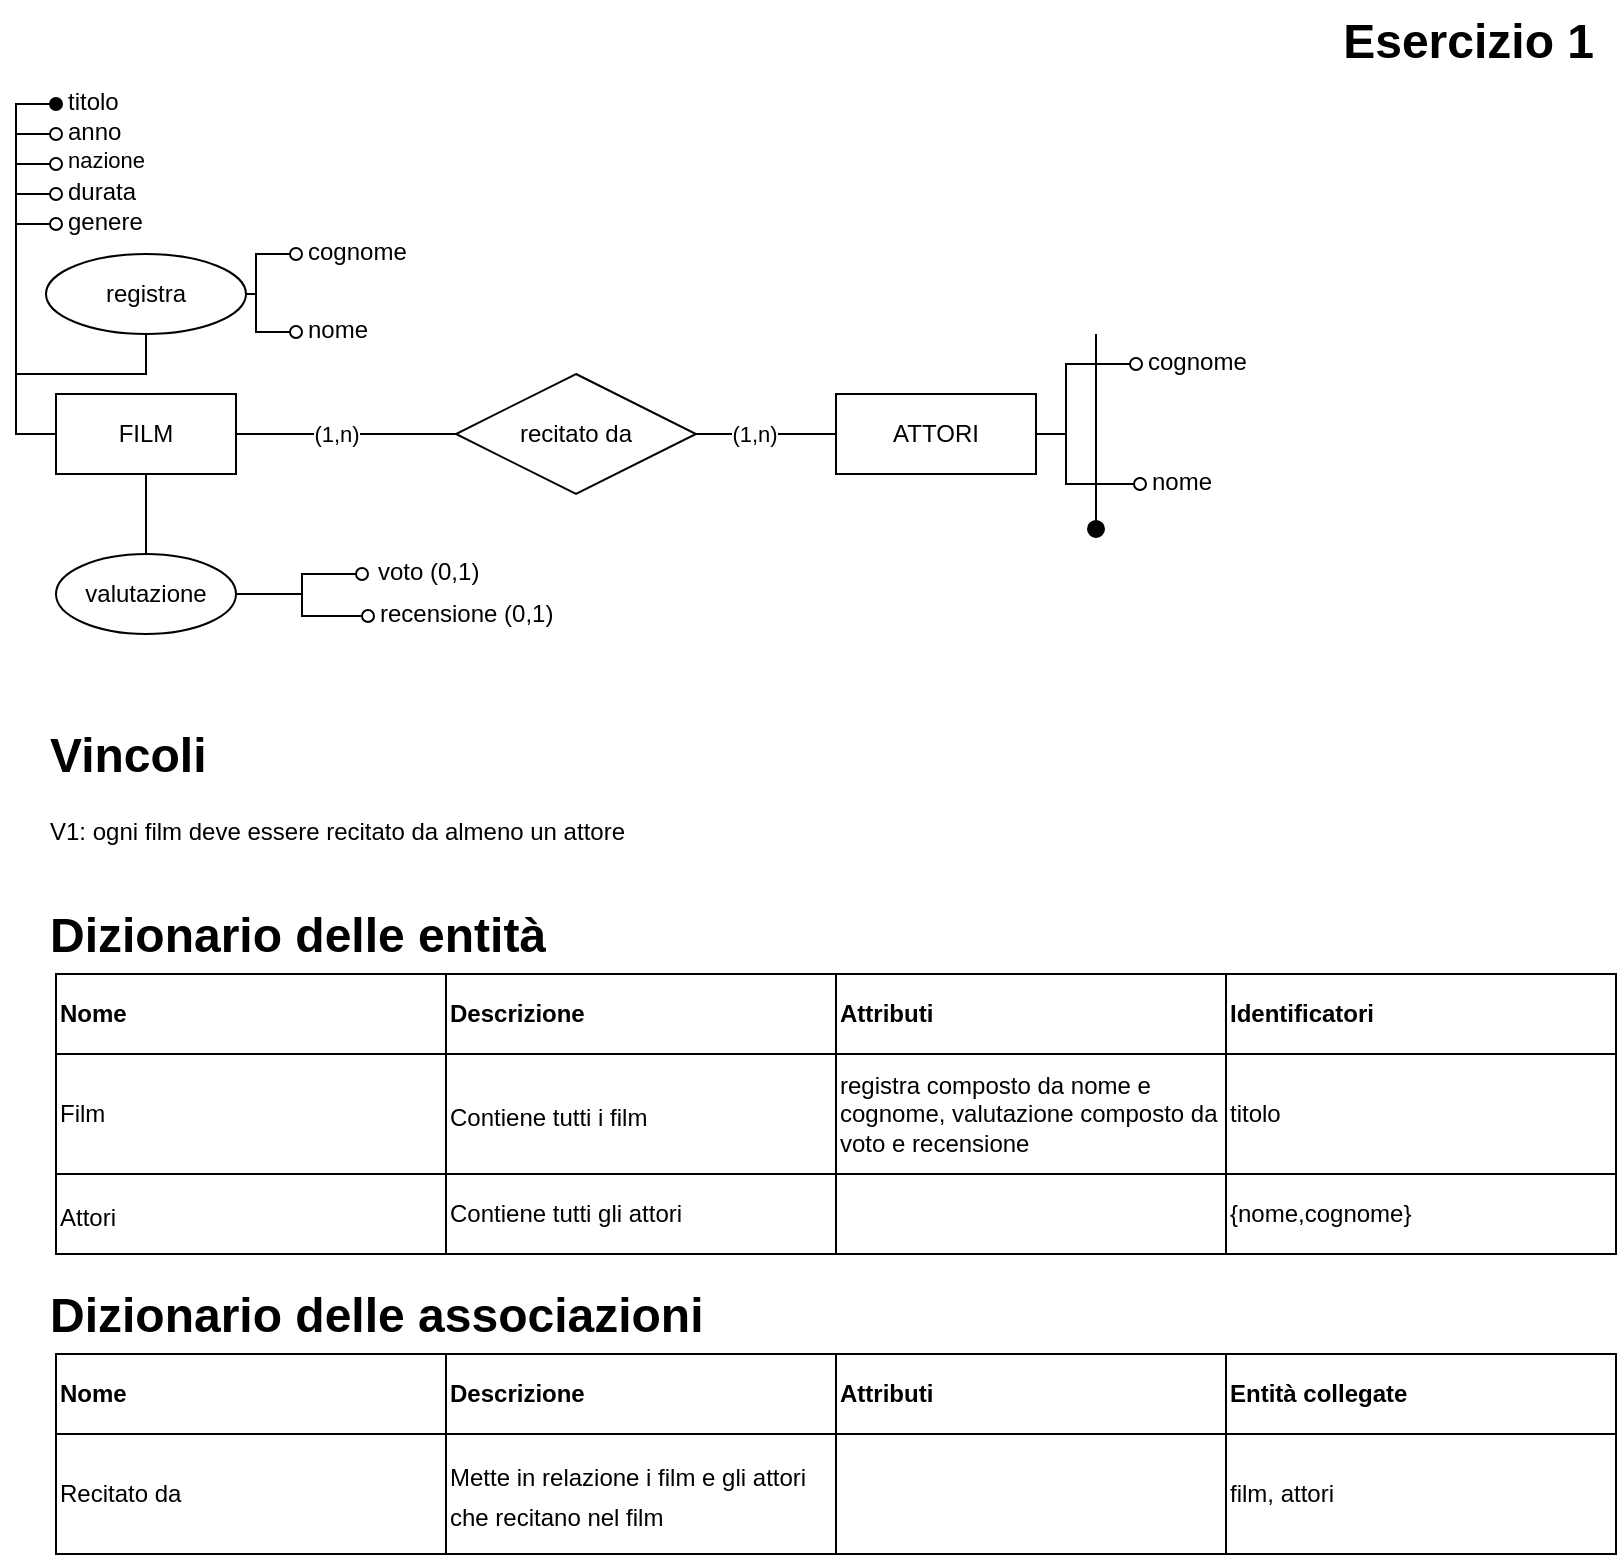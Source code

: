 <mxfile version="26.0.16" pages="6">
  <diagram name="Page-1" id="JD6xYYmYzcf4hpK9CV4v">
    <mxGraphModel dx="1235" dy="844" grid="1" gridSize="10" guides="1" tooltips="1" connect="1" arrows="1" fold="1" page="1" pageScale="1" pageWidth="827" pageHeight="1169" math="0" shadow="0">
      <root>
        <mxCell id="0" />
        <mxCell id="1" parent="0" />
        <mxCell id="3_Epr1_zHtTMZQ9kOwUO-1" style="edgeStyle=orthogonalEdgeStyle;rounded=0;orthogonalLoop=1;jettySize=auto;html=1;exitX=0;exitY=0.5;exitDx=0;exitDy=0;strokeColor=default;align=center;verticalAlign=middle;fontFamily=Helvetica;fontSize=11;fontColor=default;labelBackgroundColor=default;startArrow=none;startFill=0;endArrow=oval;endFill=0;entryX=0;entryY=0.5;entryDx=0;entryDy=0;" parent="1" source="3_Epr1_zHtTMZQ9kOwUO-2" target="3_Epr1_zHtTMZQ9kOwUO-17" edge="1">
          <mxGeometry relative="1" as="geometry" />
        </mxCell>
        <mxCell id="3_Epr1_zHtTMZQ9kOwUO-2" value="FILM" style="rounded=0;whiteSpace=wrap;html=1;" parent="1" vertex="1">
          <mxGeometry x="45" y="200" width="90" height="40" as="geometry" />
        </mxCell>
        <mxCell id="3_Epr1_zHtTMZQ9kOwUO-3" value="&lt;div&gt;recitato da&lt;/div&gt;" style="shape=rhombus;perimeter=rhombusPerimeter;whiteSpace=wrap;html=1;align=center;" parent="1" vertex="1">
          <mxGeometry x="245" y="190" width="120" height="60" as="geometry" />
        </mxCell>
        <mxCell id="3_Epr1_zHtTMZQ9kOwUO-4" value="&lt;div&gt;ATTORI&lt;/div&gt;" style="whiteSpace=wrap;html=1;align=center;" parent="1" vertex="1">
          <mxGeometry x="435" y="200" width="100" height="40" as="geometry" />
        </mxCell>
        <mxCell id="3_Epr1_zHtTMZQ9kOwUO-5" value="" style="endArrow=none;html=1;rounded=0;exitX=1;exitY=0.5;exitDx=0;exitDy=0;" parent="1" source="3_Epr1_zHtTMZQ9kOwUO-2" edge="1">
          <mxGeometry relative="1" as="geometry">
            <mxPoint x="145" y="210" as="sourcePoint" />
            <mxPoint x="245" y="220" as="targetPoint" />
          </mxGeometry>
        </mxCell>
        <mxCell id="3_Epr1_zHtTMZQ9kOwUO-6" value="&lt;div&gt;(1,n)&lt;/div&gt;" style="edgeLabel;html=1;align=center;verticalAlign=middle;resizable=0;points=[];" parent="3_Epr1_zHtTMZQ9kOwUO-5" connectable="0" vertex="1">
          <mxGeometry x="0.636" y="-4" relative="1" as="geometry">
            <mxPoint x="-40" y="-4" as="offset" />
          </mxGeometry>
        </mxCell>
        <mxCell id="3_Epr1_zHtTMZQ9kOwUO-7" style="edgeStyle=orthogonalEdgeStyle;rounded=0;orthogonalLoop=1;jettySize=auto;html=1;entryX=1;entryY=0.5;entryDx=0;entryDy=0;exitX=0;exitY=0.5;exitDx=0;exitDy=0;endArrow=none;endFill=0;" parent="1" source="3_Epr1_zHtTMZQ9kOwUO-4" target="3_Epr1_zHtTMZQ9kOwUO-3" edge="1">
          <mxGeometry relative="1" as="geometry" />
        </mxCell>
        <mxCell id="3_Epr1_zHtTMZQ9kOwUO-8" value="&lt;div&gt;(1,n)&lt;/div&gt;" style="edgeLabel;html=1;align=center;verticalAlign=middle;resizable=0;points=[];" parent="3_Epr1_zHtTMZQ9kOwUO-7" connectable="0" vertex="1">
          <mxGeometry x="0.343" relative="1" as="geometry">
            <mxPoint x="6" as="offset" />
          </mxGeometry>
        </mxCell>
        <mxCell id="3_Epr1_zHtTMZQ9kOwUO-9" style="edgeStyle=orthogonalEdgeStyle;rounded=0;orthogonalLoop=1;jettySize=auto;html=1;entryX=1;entryY=0.5;entryDx=0;entryDy=0;endArrow=none;endFill=0;startArrow=oval;startFill=0;" parent="1" source="3_Epr1_zHtTMZQ9kOwUO-10" target="3_Epr1_zHtTMZQ9kOwUO-4" edge="1">
          <mxGeometry relative="1" as="geometry">
            <Array as="points">
              <mxPoint x="550" y="185" />
              <mxPoint x="550" y="220" />
            </Array>
          </mxGeometry>
        </mxCell>
        <mxCell id="3_Epr1_zHtTMZQ9kOwUO-10" value="cognome" style="text;strokeColor=none;fillColor=none;spacingLeft=4;spacingRight=4;overflow=hidden;rotatable=0;points=[[0,0.5],[1,0.5]];portConstraint=eastwest;fontSize=12;whiteSpace=wrap;html=1;" parent="1" vertex="1">
          <mxGeometry x="585" y="170" width="60" height="30" as="geometry" />
        </mxCell>
        <mxCell id="3_Epr1_zHtTMZQ9kOwUO-11" style="edgeStyle=orthogonalEdgeStyle;rounded=0;orthogonalLoop=1;jettySize=auto;html=1;entryX=1;entryY=0.5;entryDx=0;entryDy=0;startArrow=oval;startFill=0;endArrow=none;endFill=0;" parent="1" source="3_Epr1_zHtTMZQ9kOwUO-12" target="3_Epr1_zHtTMZQ9kOwUO-4" edge="1">
          <mxGeometry relative="1" as="geometry">
            <Array as="points">
              <mxPoint x="550" y="245" />
              <mxPoint x="550" y="220" />
            </Array>
          </mxGeometry>
        </mxCell>
        <mxCell id="3_Epr1_zHtTMZQ9kOwUO-12" value="&lt;div&gt;nome&lt;/div&gt;" style="text;strokeColor=none;fillColor=none;spacingLeft=4;spacingRight=4;overflow=hidden;rotatable=0;points=[[0,0.5],[1,0.5]];portConstraint=eastwest;fontSize=12;whiteSpace=wrap;html=1;" parent="1" vertex="1">
          <mxGeometry x="587" y="230" width="60" height="30" as="geometry" />
        </mxCell>
        <mxCell id="3_Epr1_zHtTMZQ9kOwUO-13" style="edgeStyle=orthogonalEdgeStyle;rounded=0;orthogonalLoop=1;jettySize=auto;html=1;entryX=0;entryY=0.5;entryDx=0;entryDy=0;strokeColor=default;align=center;verticalAlign=middle;fontFamily=Helvetica;fontSize=11;fontColor=default;labelBackgroundColor=default;startArrow=oval;startFill=1;endArrow=none;endFill=0;exitX=0;exitY=0.5;exitDx=0;exitDy=0;" parent="1" source="3_Epr1_zHtTMZQ9kOwUO-14" target="3_Epr1_zHtTMZQ9kOwUO-2" edge="1">
          <mxGeometry relative="1" as="geometry" />
        </mxCell>
        <mxCell id="3_Epr1_zHtTMZQ9kOwUO-14" value="titolo" style="text;strokeColor=none;fillColor=none;spacingLeft=4;spacingRight=4;overflow=hidden;rotatable=0;points=[[0,0.5],[1,0.5]];portConstraint=eastwest;fontSize=12;whiteSpace=wrap;html=1;" parent="1" vertex="1">
          <mxGeometry x="45" y="40" width="40" height="30" as="geometry" />
        </mxCell>
        <mxCell id="3_Epr1_zHtTMZQ9kOwUO-15" style="edgeStyle=orthogonalEdgeStyle;rounded=0;orthogonalLoop=1;jettySize=auto;html=1;entryX=0;entryY=0.5;entryDx=0;entryDy=0;exitX=0;exitY=0.5;exitDx=0;exitDy=0;startArrow=oval;startFill=0;endArrow=none;endFill=0;" parent="1" source="3_Epr1_zHtTMZQ9kOwUO-16" target="3_Epr1_zHtTMZQ9kOwUO-2" edge="1">
          <mxGeometry relative="1" as="geometry" />
        </mxCell>
        <mxCell id="3_Epr1_zHtTMZQ9kOwUO-16" value="anno" style="text;strokeColor=none;fillColor=none;spacingLeft=4;spacingRight=4;overflow=hidden;rotatable=0;points=[[0,0.5],[1,0.5]];portConstraint=eastwest;fontSize=12;whiteSpace=wrap;html=1;" parent="1" vertex="1">
          <mxGeometry x="45" y="55" width="40" height="30" as="geometry" />
        </mxCell>
        <mxCell id="3_Epr1_zHtTMZQ9kOwUO-17" value="nazione" style="text;strokeColor=none;fillColor=none;spacingLeft=4;spacingRight=4;overflow=hidden;rotatable=0;points=[[0,0.5],[1,0.5]];portConstraint=eastwest;fontSize=11;whiteSpace=wrap;html=1;fontFamily=Helvetica;fontColor=default;labelBackgroundColor=default;" parent="1" vertex="1">
          <mxGeometry x="45" y="70" width="60" height="30" as="geometry" />
        </mxCell>
        <mxCell id="3_Epr1_zHtTMZQ9kOwUO-18" style="edgeStyle=orthogonalEdgeStyle;rounded=0;orthogonalLoop=1;jettySize=auto;html=1;entryX=0;entryY=0.5;entryDx=0;entryDy=0;exitX=0;exitY=0.5;exitDx=0;exitDy=0;endArrow=none;endFill=0;startArrow=oval;startFill=0;" parent="1" source="3_Epr1_zHtTMZQ9kOwUO-19" target="3_Epr1_zHtTMZQ9kOwUO-2" edge="1">
          <mxGeometry relative="1" as="geometry" />
        </mxCell>
        <mxCell id="3_Epr1_zHtTMZQ9kOwUO-19" value="&lt;div&gt;durata&lt;/div&gt;" style="text;strokeColor=none;fillColor=none;spacingLeft=4;spacingRight=4;overflow=hidden;rotatable=0;points=[[0,0.5],[1,0.5]];portConstraint=eastwest;fontSize=12;whiteSpace=wrap;html=1;" parent="1" vertex="1">
          <mxGeometry x="45" y="85" width="60" height="30" as="geometry" />
        </mxCell>
        <mxCell id="3_Epr1_zHtTMZQ9kOwUO-20" style="edgeStyle=orthogonalEdgeStyle;rounded=0;orthogonalLoop=1;jettySize=auto;html=1;entryX=0;entryY=0.5;entryDx=0;entryDy=0;endArrow=none;endFill=0;startArrow=none;startFill=0;" parent="1" source="3_Epr1_zHtTMZQ9kOwUO-21" target="3_Epr1_zHtTMZQ9kOwUO-2" edge="1">
          <mxGeometry relative="1" as="geometry" />
        </mxCell>
        <mxCell id="3_Epr1_zHtTMZQ9kOwUO-21" value="&lt;div&gt;registra&lt;/div&gt;" style="ellipse;whiteSpace=wrap;html=1;align=center;" parent="1" vertex="1">
          <mxGeometry x="40" y="130" width="100" height="40" as="geometry" />
        </mxCell>
        <mxCell id="3_Epr1_zHtTMZQ9kOwUO-22" style="edgeStyle=orthogonalEdgeStyle;rounded=0;orthogonalLoop=1;jettySize=auto;html=1;entryX=1;entryY=0.5;entryDx=0;entryDy=0;endArrow=none;endFill=0;startArrow=oval;startFill=0;" parent="1" source="3_Epr1_zHtTMZQ9kOwUO-23" target="3_Epr1_zHtTMZQ9kOwUO-21" edge="1">
          <mxGeometry relative="1" as="geometry" />
        </mxCell>
        <mxCell id="3_Epr1_zHtTMZQ9kOwUO-23" value="cognome" style="text;strokeColor=none;fillColor=none;spacingLeft=4;spacingRight=4;overflow=hidden;rotatable=0;points=[[0,0.5],[1,0.5]];portConstraint=eastwest;fontSize=12;whiteSpace=wrap;html=1;" parent="1" vertex="1">
          <mxGeometry x="165" y="115" width="60" height="30" as="geometry" />
        </mxCell>
        <mxCell id="3_Epr1_zHtTMZQ9kOwUO-24" style="edgeStyle=orthogonalEdgeStyle;rounded=0;orthogonalLoop=1;jettySize=auto;html=1;entryX=0;entryY=0.5;entryDx=0;entryDy=0;" parent="1" edge="1">
          <mxGeometry relative="1" as="geometry">
            <mxPoint x="50" y="285" as="sourcePoint" />
            <mxPoint x="50" y="285" as="targetPoint" />
          </mxGeometry>
        </mxCell>
        <mxCell id="3_Epr1_zHtTMZQ9kOwUO-25" style="edgeStyle=orthogonalEdgeStyle;rounded=0;orthogonalLoop=1;jettySize=auto;html=1;entryX=0;entryY=0.5;entryDx=0;entryDy=0;exitX=0;exitY=0.5;exitDx=0;exitDy=0;startArrow=oval;startFill=0;endArrow=none;endFill=0;" parent="1" source="3_Epr1_zHtTMZQ9kOwUO-26" target="3_Epr1_zHtTMZQ9kOwUO-2" edge="1">
          <mxGeometry relative="1" as="geometry" />
        </mxCell>
        <mxCell id="3_Epr1_zHtTMZQ9kOwUO-26" value="&lt;div&gt;genere&lt;/div&gt;" style="text;strokeColor=none;fillColor=none;spacingLeft=4;spacingRight=4;overflow=hidden;rotatable=0;points=[[0,0.5],[1,0.5]];portConstraint=eastwest;fontSize=12;whiteSpace=wrap;html=1;" parent="1" vertex="1">
          <mxGeometry x="45" y="100" width="60" height="30" as="geometry" />
        </mxCell>
        <mxCell id="3_Epr1_zHtTMZQ9kOwUO-27" style="edgeStyle=orthogonalEdgeStyle;rounded=0;orthogonalLoop=1;jettySize=auto;html=1;entryX=1;entryY=0.5;entryDx=0;entryDy=0;endArrow=none;endFill=0;startArrow=oval;startFill=0;" parent="1" source="3_Epr1_zHtTMZQ9kOwUO-28" target="3_Epr1_zHtTMZQ9kOwUO-21" edge="1">
          <mxGeometry relative="1" as="geometry" />
        </mxCell>
        <mxCell id="3_Epr1_zHtTMZQ9kOwUO-28" value="nome" style="text;strokeColor=none;fillColor=none;spacingLeft=4;spacingRight=4;overflow=hidden;rotatable=0;points=[[0,0.5],[1,0.5]];portConstraint=eastwest;fontSize=12;whiteSpace=wrap;html=1;" parent="1" vertex="1">
          <mxGeometry x="165" y="154" width="60" height="30" as="geometry" />
        </mxCell>
        <mxCell id="3_Epr1_zHtTMZQ9kOwUO-29" style="edgeStyle=orthogonalEdgeStyle;rounded=0;orthogonalLoop=1;jettySize=auto;html=1;exitX=0.5;exitY=0;exitDx=0;exitDy=0;entryX=0.5;entryY=1;entryDx=0;entryDy=0;endArrow=none;endFill=0;" parent="1" source="3_Epr1_zHtTMZQ9kOwUO-36" target="3_Epr1_zHtTMZQ9kOwUO-2" edge="1">
          <mxGeometry relative="1" as="geometry">
            <mxPoint x="90" y="285" as="sourcePoint" />
          </mxGeometry>
        </mxCell>
        <mxCell id="3_Epr1_zHtTMZQ9kOwUO-32" style="edgeStyle=orthogonalEdgeStyle;rounded=0;orthogonalLoop=1;jettySize=auto;html=1;endArrow=oval;endFill=0;entryX=0;entryY=0.5;entryDx=0;entryDy=0;exitX=1;exitY=0.5;exitDx=0;exitDy=0;" parent="1" edge="1">
          <mxGeometry relative="1" as="geometry">
            <mxPoint x="133.0" y="300.0" as="sourcePoint" />
            <mxPoint x="198" y="290.0" as="targetPoint" />
            <Array as="points">
              <mxPoint x="168" y="300" />
              <mxPoint x="168" y="290" />
            </Array>
          </mxGeometry>
        </mxCell>
        <mxCell id="3_Epr1_zHtTMZQ9kOwUO-33" value="&lt;div&gt;voto (0,1)&lt;/div&gt;" style="text;strokeColor=none;fillColor=none;spacingLeft=4;spacingRight=4;overflow=hidden;rotatable=0;points=[[0,0.5],[1,0.5]];portConstraint=eastwest;fontSize=12;whiteSpace=wrap;html=1;" parent="1" vertex="1">
          <mxGeometry x="200" y="275" width="70" height="30" as="geometry" />
        </mxCell>
        <mxCell id="3_Epr1_zHtTMZQ9kOwUO-34" value="recensione (0,1)" style="text;strokeColor=none;fillColor=none;spacingLeft=4;spacingRight=4;overflow=hidden;rotatable=0;points=[[0,0.5],[1,0.5]];portConstraint=eastwest;fontSize=12;whiteSpace=wrap;html=1;" parent="1" vertex="1">
          <mxGeometry x="201" y="296" width="109" height="30" as="geometry" />
        </mxCell>
        <mxCell id="3_Epr1_zHtTMZQ9kOwUO-35" value="" style="html=1;verticalAlign=bottom;startArrow=oval;startFill=1;endArrow=none;startSize=8;curved=0;rounded=0;endFill=0;" parent="1" edge="1">
          <mxGeometry width="60" relative="1" as="geometry">
            <mxPoint x="565" y="267.47" as="sourcePoint" />
            <mxPoint x="565" y="170.002" as="targetPoint" />
          </mxGeometry>
        </mxCell>
        <mxCell id="3_Epr1_zHtTMZQ9kOwUO-36" value="valutazione" style="ellipse;whiteSpace=wrap;html=1;" parent="1" vertex="1">
          <mxGeometry x="45" y="280" width="90" height="40" as="geometry" />
        </mxCell>
        <mxCell id="qMljJaArBJRdGHCxj3a8-2" style="edgeStyle=orthogonalEdgeStyle;rounded=0;orthogonalLoop=1;jettySize=auto;html=1;exitX=1;exitY=0.5;exitDx=0;exitDy=0;endArrow=oval;endFill=0;" edge="1" parent="1" source="3_Epr1_zHtTMZQ9kOwUO-36" target="3_Epr1_zHtTMZQ9kOwUO-34">
          <mxGeometry relative="1" as="geometry" />
        </mxCell>
        <mxCell id="qMljJaArBJRdGHCxj3a8-3" value="&lt;h1 style=&quot;margin-top: 0px;&quot;&gt;&lt;span style=&quot;background-color: transparent; color: light-dark(rgb(0, 0, 0), rgb(255, 255, 255));&quot;&gt;Vincoli&lt;/span&gt;&lt;/h1&gt;&lt;div&gt;&lt;span style=&quot;background-color: transparent; color: light-dark(rgb(0, 0, 0), rgb(255, 255, 255));&quot;&gt;V1: ogni film deve essere recitato da almeno un attore&lt;/span&gt;&lt;/div&gt;" style="text;html=1;whiteSpace=wrap;overflow=hidden;rounded=0;" vertex="1" parent="1">
          <mxGeometry x="40" y="360" width="390" height="80" as="geometry" />
        </mxCell>
        <mxCell id="qMljJaArBJRdGHCxj3a8-4" value="&lt;h1 style=&quot;margin-top: 0px;&quot;&gt;Dizionario delle entità&lt;/h1&gt;" style="text;html=1;whiteSpace=wrap;overflow=hidden;rounded=0;" vertex="1" parent="1">
          <mxGeometry x="40" y="450" width="520" height="40" as="geometry" />
        </mxCell>
        <mxCell id="qMljJaArBJRdGHCxj3a8-5" value="" style="shape=table;startSize=0;container=1;collapsible=0;childLayout=tableLayout;fontSize=16;" vertex="1" parent="1">
          <mxGeometry x="45" y="490" width="780" height="140.0" as="geometry" />
        </mxCell>
        <mxCell id="qMljJaArBJRdGHCxj3a8-6" value="" style="shape=tableRow;horizontal=0;startSize=0;swimlaneHead=0;swimlaneBody=0;strokeColor=inherit;top=0;left=0;bottom=0;right=0;collapsible=0;dropTarget=0;fillColor=none;points=[[0,0.5],[1,0.5]];portConstraint=eastwest;fontSize=16;" vertex="1" parent="qMljJaArBJRdGHCxj3a8-5">
          <mxGeometry width="780" height="40" as="geometry" />
        </mxCell>
        <mxCell id="qMljJaArBJRdGHCxj3a8-7" value="Nome" style="shape=partialRectangle;html=1;whiteSpace=wrap;connectable=0;strokeColor=inherit;overflow=hidden;fillColor=none;top=0;left=0;bottom=0;right=0;pointerEvents=1;fontSize=12;align=left;fontStyle=1" vertex="1" parent="qMljJaArBJRdGHCxj3a8-6">
          <mxGeometry width="195" height="40" as="geometry">
            <mxRectangle width="195" height="40" as="alternateBounds" />
          </mxGeometry>
        </mxCell>
        <mxCell id="qMljJaArBJRdGHCxj3a8-8" value="&lt;b&gt;Descrizione&lt;/b&gt;" style="shape=partialRectangle;html=1;whiteSpace=wrap;connectable=0;strokeColor=inherit;overflow=hidden;fillColor=none;top=0;left=0;bottom=0;right=0;pointerEvents=1;fontSize=12;align=left;" vertex="1" parent="qMljJaArBJRdGHCxj3a8-6">
          <mxGeometry x="195" width="195" height="40" as="geometry">
            <mxRectangle width="195" height="40" as="alternateBounds" />
          </mxGeometry>
        </mxCell>
        <mxCell id="qMljJaArBJRdGHCxj3a8-9" value="Attributi" style="shape=partialRectangle;html=1;whiteSpace=wrap;connectable=0;strokeColor=inherit;overflow=hidden;fillColor=none;top=0;left=0;bottom=0;right=0;pointerEvents=1;fontSize=12;fontStyle=1;align=left;" vertex="1" parent="qMljJaArBJRdGHCxj3a8-6">
          <mxGeometry x="390" width="195" height="40" as="geometry">
            <mxRectangle width="195" height="40" as="alternateBounds" />
          </mxGeometry>
        </mxCell>
        <mxCell id="qMljJaArBJRdGHCxj3a8-18" value="Identificatori" style="shape=partialRectangle;html=1;whiteSpace=wrap;connectable=0;strokeColor=inherit;overflow=hidden;fillColor=none;top=0;left=0;bottom=0;right=0;pointerEvents=1;fontSize=12;fontStyle=1;align=left;" vertex="1" parent="qMljJaArBJRdGHCxj3a8-6">
          <mxGeometry x="585" width="195" height="40" as="geometry">
            <mxRectangle width="195" height="40" as="alternateBounds" />
          </mxGeometry>
        </mxCell>
        <mxCell id="qMljJaArBJRdGHCxj3a8-10" value="" style="shape=tableRow;horizontal=0;startSize=0;swimlaneHead=0;swimlaneBody=0;strokeColor=inherit;top=0;left=0;bottom=0;right=0;collapsible=0;dropTarget=0;fillColor=none;points=[[0,0.5],[1,0.5]];portConstraint=eastwest;fontSize=16;" vertex="1" parent="qMljJaArBJRdGHCxj3a8-5">
          <mxGeometry y="40" width="780" height="60" as="geometry" />
        </mxCell>
        <mxCell id="qMljJaArBJRdGHCxj3a8-11" value="Film" style="shape=partialRectangle;html=1;whiteSpace=wrap;connectable=0;strokeColor=inherit;overflow=hidden;fillColor=none;top=0;left=0;bottom=0;right=0;pointerEvents=1;fontSize=12;align=left;" vertex="1" parent="qMljJaArBJRdGHCxj3a8-10">
          <mxGeometry width="195" height="60" as="geometry">
            <mxRectangle width="195" height="60" as="alternateBounds" />
          </mxGeometry>
        </mxCell>
        <mxCell id="qMljJaArBJRdGHCxj3a8-12" value="&lt;font style=&quot;font-size: 12px;&quot;&gt;Contiene tutti i film&lt;/font&gt;" style="shape=partialRectangle;html=1;whiteSpace=wrap;connectable=0;strokeColor=inherit;overflow=hidden;fillColor=none;top=0;left=0;bottom=0;right=0;pointerEvents=1;fontSize=16;align=left;" vertex="1" parent="qMljJaArBJRdGHCxj3a8-10">
          <mxGeometry x="195" width="195" height="60" as="geometry">
            <mxRectangle width="195" height="60" as="alternateBounds" />
          </mxGeometry>
        </mxCell>
        <mxCell id="qMljJaArBJRdGHCxj3a8-13" value="registra composto da nome e cognome, valutazione composto da voto e recensione" style="shape=partialRectangle;html=1;whiteSpace=wrap;connectable=0;strokeColor=inherit;overflow=hidden;fillColor=none;top=0;left=0;bottom=0;right=0;pointerEvents=1;fontSize=12;align=left;" vertex="1" parent="qMljJaArBJRdGHCxj3a8-10">
          <mxGeometry x="390" width="195" height="60" as="geometry">
            <mxRectangle width="195" height="60" as="alternateBounds" />
          </mxGeometry>
        </mxCell>
        <mxCell id="qMljJaArBJRdGHCxj3a8-19" value="titolo" style="shape=partialRectangle;html=1;whiteSpace=wrap;connectable=0;strokeColor=inherit;overflow=hidden;fillColor=none;top=0;left=0;bottom=0;right=0;pointerEvents=1;fontSize=12;align=left;" vertex="1" parent="qMljJaArBJRdGHCxj3a8-10">
          <mxGeometry x="585" width="195" height="60" as="geometry">
            <mxRectangle width="195" height="60" as="alternateBounds" />
          </mxGeometry>
        </mxCell>
        <mxCell id="qMljJaArBJRdGHCxj3a8-14" value="" style="shape=tableRow;horizontal=0;startSize=0;swimlaneHead=0;swimlaneBody=0;strokeColor=inherit;top=0;left=0;bottom=0;right=0;collapsible=0;dropTarget=0;fillColor=none;points=[[0,0.5],[1,0.5]];portConstraint=eastwest;fontSize=16;" vertex="1" parent="qMljJaArBJRdGHCxj3a8-5">
          <mxGeometry y="100" width="780" height="40" as="geometry" />
        </mxCell>
        <mxCell id="qMljJaArBJRdGHCxj3a8-15" value="&lt;font style=&quot;font-size: 12px;&quot;&gt;Attori&lt;/font&gt;" style="shape=partialRectangle;html=1;whiteSpace=wrap;connectable=0;strokeColor=inherit;overflow=hidden;fillColor=none;top=0;left=0;bottom=0;right=0;pointerEvents=1;fontSize=16;align=left;" vertex="1" parent="qMljJaArBJRdGHCxj3a8-14">
          <mxGeometry width="195" height="40" as="geometry">
            <mxRectangle width="195" height="40" as="alternateBounds" />
          </mxGeometry>
        </mxCell>
        <mxCell id="qMljJaArBJRdGHCxj3a8-16" value="Contiene tutti gli attori" style="shape=partialRectangle;html=1;whiteSpace=wrap;connectable=0;strokeColor=inherit;overflow=hidden;fillColor=none;top=0;left=0;bottom=0;right=0;pointerEvents=1;fontSize=12;align=left;" vertex="1" parent="qMljJaArBJRdGHCxj3a8-14">
          <mxGeometry x="195" width="195" height="40" as="geometry">
            <mxRectangle width="195" height="40" as="alternateBounds" />
          </mxGeometry>
        </mxCell>
        <mxCell id="qMljJaArBJRdGHCxj3a8-17" value="" style="shape=partialRectangle;html=1;whiteSpace=wrap;connectable=0;strokeColor=inherit;overflow=hidden;fillColor=none;top=0;left=0;bottom=0;right=0;pointerEvents=1;fontSize=16;" vertex="1" parent="qMljJaArBJRdGHCxj3a8-14">
          <mxGeometry x="390" width="195" height="40" as="geometry">
            <mxRectangle width="195" height="40" as="alternateBounds" />
          </mxGeometry>
        </mxCell>
        <mxCell id="qMljJaArBJRdGHCxj3a8-20" value="{nome,cognome}" style="shape=partialRectangle;html=1;whiteSpace=wrap;connectable=0;strokeColor=inherit;overflow=hidden;fillColor=none;top=0;left=0;bottom=0;right=0;pointerEvents=1;fontSize=12;align=left;" vertex="1" parent="qMljJaArBJRdGHCxj3a8-14">
          <mxGeometry x="585" width="195" height="40" as="geometry">
            <mxRectangle width="195" height="40" as="alternateBounds" />
          </mxGeometry>
        </mxCell>
        <mxCell id="qMljJaArBJRdGHCxj3a8-21" value="&lt;h1 style=&quot;margin-top: 0px;&quot;&gt;Dizionario delle associazioni&lt;/h1&gt;" style="text;html=1;whiteSpace=wrap;overflow=hidden;rounded=0;" vertex="1" parent="1">
          <mxGeometry x="40" y="640" width="520" height="40" as="geometry" />
        </mxCell>
        <mxCell id="qMljJaArBJRdGHCxj3a8-22" value="" style="shape=table;startSize=0;container=1;collapsible=0;childLayout=tableLayout;fontSize=16;" vertex="1" parent="1">
          <mxGeometry x="45" y="680" width="780" height="100.0" as="geometry" />
        </mxCell>
        <mxCell id="qMljJaArBJRdGHCxj3a8-23" value="" style="shape=tableRow;horizontal=0;startSize=0;swimlaneHead=0;swimlaneBody=0;strokeColor=inherit;top=0;left=0;bottom=0;right=0;collapsible=0;dropTarget=0;fillColor=none;points=[[0,0.5],[1,0.5]];portConstraint=eastwest;fontSize=16;" vertex="1" parent="qMljJaArBJRdGHCxj3a8-22">
          <mxGeometry width="780" height="40" as="geometry" />
        </mxCell>
        <mxCell id="qMljJaArBJRdGHCxj3a8-24" value="Nome" style="shape=partialRectangle;html=1;whiteSpace=wrap;connectable=0;strokeColor=inherit;overflow=hidden;fillColor=none;top=0;left=0;bottom=0;right=0;pointerEvents=1;fontSize=12;align=left;fontStyle=1" vertex="1" parent="qMljJaArBJRdGHCxj3a8-23">
          <mxGeometry width="195" height="40" as="geometry">
            <mxRectangle width="195" height="40" as="alternateBounds" />
          </mxGeometry>
        </mxCell>
        <mxCell id="qMljJaArBJRdGHCxj3a8-25" value="&lt;b&gt;Descrizione&lt;/b&gt;" style="shape=partialRectangle;html=1;whiteSpace=wrap;connectable=0;strokeColor=inherit;overflow=hidden;fillColor=none;top=0;left=0;bottom=0;right=0;pointerEvents=1;fontSize=12;align=left;" vertex="1" parent="qMljJaArBJRdGHCxj3a8-23">
          <mxGeometry x="195" width="195" height="40" as="geometry">
            <mxRectangle width="195" height="40" as="alternateBounds" />
          </mxGeometry>
        </mxCell>
        <mxCell id="qMljJaArBJRdGHCxj3a8-26" value="Attributi" style="shape=partialRectangle;html=1;whiteSpace=wrap;connectable=0;strokeColor=inherit;overflow=hidden;fillColor=none;top=0;left=0;bottom=0;right=0;pointerEvents=1;fontSize=12;fontStyle=1;align=left;" vertex="1" parent="qMljJaArBJRdGHCxj3a8-23">
          <mxGeometry x="390" width="195" height="40" as="geometry">
            <mxRectangle width="195" height="40" as="alternateBounds" />
          </mxGeometry>
        </mxCell>
        <mxCell id="qMljJaArBJRdGHCxj3a8-27" value="Entità collegate" style="shape=partialRectangle;html=1;whiteSpace=wrap;connectable=0;strokeColor=inherit;overflow=hidden;fillColor=none;top=0;left=0;bottom=0;right=0;pointerEvents=1;fontSize=12;fontStyle=1;align=left;" vertex="1" parent="qMljJaArBJRdGHCxj3a8-23">
          <mxGeometry x="585" width="195" height="40" as="geometry">
            <mxRectangle width="195" height="40" as="alternateBounds" />
          </mxGeometry>
        </mxCell>
        <mxCell id="qMljJaArBJRdGHCxj3a8-28" value="" style="shape=tableRow;horizontal=0;startSize=0;swimlaneHead=0;swimlaneBody=0;strokeColor=inherit;top=0;left=0;bottom=0;right=0;collapsible=0;dropTarget=0;fillColor=none;points=[[0,0.5],[1,0.5]];portConstraint=eastwest;fontSize=16;" vertex="1" parent="qMljJaArBJRdGHCxj3a8-22">
          <mxGeometry y="40" width="780" height="60" as="geometry" />
        </mxCell>
        <mxCell id="qMljJaArBJRdGHCxj3a8-29" value="Recitato da" style="shape=partialRectangle;html=1;whiteSpace=wrap;connectable=0;strokeColor=inherit;overflow=hidden;fillColor=none;top=0;left=0;bottom=0;right=0;pointerEvents=1;fontSize=12;align=left;" vertex="1" parent="qMljJaArBJRdGHCxj3a8-28">
          <mxGeometry width="195" height="60" as="geometry">
            <mxRectangle width="195" height="60" as="alternateBounds" />
          </mxGeometry>
        </mxCell>
        <mxCell id="qMljJaArBJRdGHCxj3a8-30" value="&lt;span style=&quot;font-size: 12px;&quot;&gt;Mette in relazione i film e gli attori che recitano nel film&lt;/span&gt;" style="shape=partialRectangle;html=1;whiteSpace=wrap;connectable=0;strokeColor=inherit;overflow=hidden;fillColor=none;top=0;left=0;bottom=0;right=0;pointerEvents=1;fontSize=16;align=left;" vertex="1" parent="qMljJaArBJRdGHCxj3a8-28">
          <mxGeometry x="195" width="195" height="60" as="geometry">
            <mxRectangle width="195" height="60" as="alternateBounds" />
          </mxGeometry>
        </mxCell>
        <mxCell id="qMljJaArBJRdGHCxj3a8-31" value="" style="shape=partialRectangle;html=1;whiteSpace=wrap;connectable=0;strokeColor=inherit;overflow=hidden;fillColor=none;top=0;left=0;bottom=0;right=0;pointerEvents=1;fontSize=12;align=left;" vertex="1" parent="qMljJaArBJRdGHCxj3a8-28">
          <mxGeometry x="390" width="195" height="60" as="geometry">
            <mxRectangle width="195" height="60" as="alternateBounds" />
          </mxGeometry>
        </mxCell>
        <mxCell id="qMljJaArBJRdGHCxj3a8-32" value="film, attori" style="shape=partialRectangle;html=1;whiteSpace=wrap;connectable=0;strokeColor=inherit;overflow=hidden;fillColor=none;top=0;left=0;bottom=0;right=0;pointerEvents=1;fontSize=12;align=left;" vertex="1" parent="qMljJaArBJRdGHCxj3a8-28">
          <mxGeometry x="585" width="195" height="60" as="geometry">
            <mxRectangle width="195" height="60" as="alternateBounds" />
          </mxGeometry>
        </mxCell>
        <mxCell id="rV3kMzm3VywqCpNMBBsA-2" value="&lt;h1 style=&quot;margin-top: 0px;&quot;&gt;Esercizio 1&lt;/h1&gt;" style="text;html=1;whiteSpace=wrap;overflow=hidden;rounded=0;fontFamily=Helvetica;fontSize=12;fontColor=default;align=right;" vertex="1" parent="1">
          <mxGeometry x="676" y="3" width="140" height="40" as="geometry" />
        </mxCell>
      </root>
    </mxGraphModel>
  </diagram>
  <diagram id="9VBiwDWCLfCJUnLLYc3l" name="Page-2">
    <mxGraphModel dx="1235" dy="844" grid="1" gridSize="10" guides="1" tooltips="1" connect="1" arrows="1" fold="1" page="1" pageScale="1" pageWidth="827" pageHeight="1169" math="0" shadow="0">
      <root>
        <mxCell id="0" />
        <mxCell id="1" parent="0" />
        <mxCell id="Mto5CnqZorz9CQpdkd3U-3" style="edgeStyle=orthogonalEdgeStyle;rounded=0;orthogonalLoop=1;jettySize=auto;html=1;exitX=1;exitY=0.5;exitDx=0;exitDy=0;entryX=0;entryY=0.5;entryDx=0;entryDy=0;fontFamily=Helvetica;fontSize=12;fontColor=default;endArrow=none;startFill=0;" edge="1" parent="1" source="yE04mt_5PItn41XKsMXE-1" target="Mto5CnqZorz9CQpdkd3U-2">
          <mxGeometry relative="1" as="geometry">
            <Array as="points">
              <mxPoint x="210" y="240" />
              <mxPoint x="210" y="240" />
            </Array>
          </mxGeometry>
        </mxCell>
        <mxCell id="Mto5CnqZorz9CQpdkd3U-4" value="(1,n)" style="edgeLabel;html=1;align=center;verticalAlign=middle;resizable=0;points=[];pointerEvents=1;strokeColor=inherit;fontFamily=Helvetica;fontSize=12;fontColor=default;fillColor=none;" vertex="1" connectable="0" parent="Mto5CnqZorz9CQpdkd3U-3">
          <mxGeometry x="0.047" y="-2" relative="1" as="geometry">
            <mxPoint as="offset" />
          </mxGeometry>
        </mxCell>
        <mxCell id="yE04mt_5PItn41XKsMXE-1" value="CINEMA" style="whiteSpace=wrap;html=1;align=center;" parent="1" vertex="1">
          <mxGeometry x="40" y="220" width="100" height="40" as="geometry" />
        </mxCell>
        <mxCell id="Mto5CnqZorz9CQpdkd3U-12" style="edgeStyle=orthogonalEdgeStyle;rounded=0;orthogonalLoop=1;jettySize=auto;html=1;entryX=0.5;entryY=0;entryDx=0;entryDy=0;fontFamily=Helvetica;fontSize=12;fontColor=default;endArrow=none;startFill=1;startArrow=oval;" edge="1" parent="1" source="yE04mt_5PItn41XKsMXE-8" target="yE04mt_5PItn41XKsMXE-1">
          <mxGeometry relative="1" as="geometry">
            <Array as="points">
              <mxPoint x="90" y="50" />
            </Array>
          </mxGeometry>
        </mxCell>
        <mxCell id="yE04mt_5PItn41XKsMXE-8" value="nome" style="text;html=1;align=left;verticalAlign=middle;whiteSpace=wrap;rounded=0;spacingRight=0;spacingLeft=4;" parent="1" vertex="1">
          <mxGeometry x="120" y="40" width="50" height="20" as="geometry" />
        </mxCell>
        <mxCell id="rZIc_n3WS-ofRTLqjPyd-20" style="edgeStyle=orthogonalEdgeStyle;rounded=0;orthogonalLoop=1;jettySize=auto;html=1;fontFamily=Helvetica;fontSize=12;fontColor=default;endArrow=oval;endFill=0;exitX=1;exitY=0.5;exitDx=0;exitDy=0;" edge="1" parent="1" source="Mto5CnqZorz9CQpdkd3U-6" target="yE04mt_5PItn41XKsMXE-17">
          <mxGeometry relative="1" as="geometry">
            <Array as="points">
              <mxPoint x="530" y="240" />
              <mxPoint x="530" y="210" />
            </Array>
          </mxGeometry>
        </mxCell>
        <mxCell id="yE04mt_5PItn41XKsMXE-17" value="nome" style="text;html=1;align=left;verticalAlign=middle;whiteSpace=wrap;rounded=0;spacingLeft=4;" parent="1" vertex="1">
          <mxGeometry x="565" y="200" width="40" height="20" as="geometry" />
        </mxCell>
        <mxCell id="Mto5CnqZorz9CQpdkd3U-1" value="&lt;h1 style=&quot;margin-top: 0px;&quot;&gt;Esercizio 2&lt;/h1&gt;" style="text;html=1;whiteSpace=wrap;overflow=hidden;rounded=0;fontFamily=Helvetica;fontSize=12;fontColor=default;align=right;" vertex="1" parent="1">
          <mxGeometry x="676" y="3" width="140" height="40" as="geometry" />
        </mxCell>
        <mxCell id="Mto5CnqZorz9CQpdkd3U-2" value="possiede" style="rhombus;whiteSpace=wrap;html=1;pointerEvents=1;strokeColor=inherit;align=center;verticalAlign=middle;fontFamily=Helvetica;fontSize=12;fontColor=default;fillColor=none;" vertex="1" parent="1">
          <mxGeometry x="260" y="210" width="80" height="60" as="geometry" />
        </mxCell>
        <mxCell id="Mto5CnqZorz9CQpdkd3U-7" style="edgeStyle=orthogonalEdgeStyle;rounded=0;orthogonalLoop=1;jettySize=auto;html=1;fontFamily=Helvetica;fontSize=12;fontColor=default;endArrow=none;startFill=0;" edge="1" parent="1" source="Mto5CnqZorz9CQpdkd3U-6" target="Mto5CnqZorz9CQpdkd3U-2">
          <mxGeometry relative="1" as="geometry" />
        </mxCell>
        <mxCell id="Mto5CnqZorz9CQpdkd3U-8" value="(1,1)" style="edgeLabel;html=1;align=center;verticalAlign=middle;resizable=0;points=[];pointerEvents=1;strokeColor=inherit;fontFamily=Helvetica;fontSize=12;fontColor=default;fillColor=none;" vertex="1" connectable="0" parent="Mto5CnqZorz9CQpdkd3U-7">
          <mxGeometry x="0.406" y="-1" relative="1" as="geometry">
            <mxPoint x="9" y="1" as="offset" />
          </mxGeometry>
        </mxCell>
        <mxCell id="Mto5CnqZorz9CQpdkd3U-6" value="SALE" style="whiteSpace=wrap;html=1;align=center;" vertex="1" parent="1">
          <mxGeometry x="410" y="220" width="100" height="40" as="geometry" />
        </mxCell>
        <mxCell id="Mto5CnqZorz9CQpdkd3U-11" style="edgeStyle=orthogonalEdgeStyle;rounded=0;orthogonalLoop=1;jettySize=auto;html=1;entryX=0.5;entryY=0;entryDx=0;entryDy=0;fontFamily=Helvetica;fontSize=12;fontColor=default;startArrow=oval;startFill=0;endArrow=none;" edge="1" parent="1" source="Mto5CnqZorz9CQpdkd3U-10" target="yE04mt_5PItn41XKsMXE-1">
          <mxGeometry relative="1" as="geometry">
            <Array as="points">
              <mxPoint x="90" y="70" />
            </Array>
          </mxGeometry>
        </mxCell>
        <mxCell id="Mto5CnqZorz9CQpdkd3U-10" value="numero di telefono" style="text;html=1;align=left;verticalAlign=middle;whiteSpace=wrap;rounded=0;spacingLeft=4;" vertex="1" parent="1">
          <mxGeometry x="120" y="60" width="120" height="20" as="geometry" />
        </mxCell>
        <mxCell id="rZIc_n3WS-ofRTLqjPyd-3" style="edgeStyle=orthogonalEdgeStyle;rounded=0;orthogonalLoop=1;jettySize=auto;html=1;entryX=0.5;entryY=0;entryDx=0;entryDy=0;fontFamily=Helvetica;fontSize=12;fontColor=default;endArrow=none;startFill=0;startArrow=oval;" edge="1" parent="1" source="Mto5CnqZorz9CQpdkd3U-13" target="yE04mt_5PItn41XKsMXE-1">
          <mxGeometry relative="1" as="geometry">
            <Array as="points">
              <mxPoint x="90" y="90" />
            </Array>
          </mxGeometry>
        </mxCell>
        <mxCell id="Mto5CnqZorz9CQpdkd3U-13" value="prezzo di ingresso" style="text;html=1;align=left;verticalAlign=middle;whiteSpace=wrap;rounded=0;spacingLeft=4;" vertex="1" parent="1">
          <mxGeometry x="120" y="80" width="120" height="20" as="geometry" />
        </mxCell>
        <mxCell id="rZIc_n3WS-ofRTLqjPyd-2" style="edgeStyle=orthogonalEdgeStyle;rounded=0;orthogonalLoop=1;jettySize=auto;html=1;entryX=0.5;entryY=0;entryDx=0;entryDy=0;fontFamily=Helvetica;fontSize=12;fontColor=default;endArrow=none;startFill=0;exitX=0;exitY=0.5;exitDx=0;exitDy=0;" edge="1" parent="1" source="rZIc_n3WS-ofRTLqjPyd-1" target="yE04mt_5PItn41XKsMXE-1">
          <mxGeometry relative="1" as="geometry">
            <Array as="points">
              <mxPoint x="90" y="140" />
            </Array>
          </mxGeometry>
        </mxCell>
        <mxCell id="rZIc_n3WS-ofRTLqjPyd-1" value="&lt;div&gt;indirizzo&lt;/div&gt;" style="ellipse;whiteSpace=wrap;html=1;align=center;" vertex="1" parent="1">
          <mxGeometry x="120" y="120" width="100" height="40" as="geometry" />
        </mxCell>
        <mxCell id="rZIc_n3WS-ofRTLqjPyd-8" style="edgeStyle=orthogonalEdgeStyle;rounded=0;orthogonalLoop=1;jettySize=auto;html=1;fontFamily=Helvetica;fontSize=12;fontColor=default;exitX=1;exitY=0.5;exitDx=0;exitDy=0;endArrow=oval;endFill=0;" edge="1" parent="1" source="rZIc_n3WS-ofRTLqjPyd-1" target="rZIc_n3WS-ofRTLqjPyd-4">
          <mxGeometry relative="1" as="geometry" />
        </mxCell>
        <mxCell id="rZIc_n3WS-ofRTLqjPyd-4" value="via" style="text;html=1;align=left;verticalAlign=middle;whiteSpace=wrap;rounded=0;spacingRight=0;spacingLeft=4;" vertex="1" parent="1">
          <mxGeometry x="260" y="100" width="50" height="20" as="geometry" />
        </mxCell>
        <mxCell id="rZIc_n3WS-ofRTLqjPyd-9" style="edgeStyle=orthogonalEdgeStyle;rounded=0;orthogonalLoop=1;jettySize=auto;html=1;fontFamily=Helvetica;fontSize=12;fontColor=default;exitX=1;exitY=0.5;exitDx=0;exitDy=0;endArrow=oval;endFill=0;" edge="1" parent="1" source="rZIc_n3WS-ofRTLqjPyd-1" target="rZIc_n3WS-ofRTLqjPyd-5">
          <mxGeometry relative="1" as="geometry" />
        </mxCell>
        <mxCell id="rZIc_n3WS-ofRTLqjPyd-5" value="numero" style="text;html=1;align=left;verticalAlign=middle;whiteSpace=wrap;rounded=0;spacingRight=0;spacingLeft=4;" vertex="1" parent="1">
          <mxGeometry x="260" y="120" width="50" height="20" as="geometry" />
        </mxCell>
        <mxCell id="rZIc_n3WS-ofRTLqjPyd-10" style="edgeStyle=orthogonalEdgeStyle;rounded=0;orthogonalLoop=1;jettySize=auto;html=1;fontFamily=Helvetica;fontSize=12;fontColor=default;endArrow=oval;endFill=0;exitX=1;exitY=0.5;exitDx=0;exitDy=0;" edge="1" parent="1" source="rZIc_n3WS-ofRTLqjPyd-1" target="rZIc_n3WS-ofRTLqjPyd-6">
          <mxGeometry relative="1" as="geometry" />
        </mxCell>
        <mxCell id="rZIc_n3WS-ofRTLqjPyd-6" value="città" style="text;html=1;align=left;verticalAlign=middle;whiteSpace=wrap;rounded=0;spacingRight=0;spacingLeft=4;" vertex="1" parent="1">
          <mxGeometry x="260" y="140" width="50" height="20" as="geometry" />
        </mxCell>
        <mxCell id="rZIc_n3WS-ofRTLqjPyd-12" style="edgeStyle=orthogonalEdgeStyle;rounded=0;orthogonalLoop=1;jettySize=auto;html=1;fontFamily=Helvetica;fontSize=12;fontColor=default;endArrow=oval;endFill=0;exitX=1;exitY=0.5;exitDx=0;exitDy=0;" edge="1" parent="1" source="rZIc_n3WS-ofRTLqjPyd-1" target="rZIc_n3WS-ofRTLqjPyd-7">
          <mxGeometry relative="1" as="geometry" />
        </mxCell>
        <mxCell id="rZIc_n3WS-ofRTLqjPyd-7" value="cap" style="text;html=1;align=left;verticalAlign=middle;whiteSpace=wrap;rounded=0;spacingRight=0;spacingLeft=4;" vertex="1" parent="1">
          <mxGeometry x="260" y="160" width="50" height="20" as="geometry" />
        </mxCell>
        <mxCell id="rZIc_n3WS-ofRTLqjPyd-21" style="edgeStyle=orthogonalEdgeStyle;rounded=0;orthogonalLoop=1;jettySize=auto;html=1;fontFamily=Helvetica;fontSize=12;fontColor=default;exitX=1;exitY=0.5;exitDx=0;exitDy=0;endArrow=oval;endFill=0;" edge="1" parent="1" source="Mto5CnqZorz9CQpdkd3U-6" target="rZIc_n3WS-ofRTLqjPyd-13">
          <mxGeometry relative="1" as="geometry">
            <Array as="points">
              <mxPoint x="530" y="240" />
              <mxPoint x="530" y="230" />
            </Array>
          </mxGeometry>
        </mxCell>
        <mxCell id="rZIc_n3WS-ofRTLqjPyd-13" value="posti" style="text;html=1;align=left;verticalAlign=middle;whiteSpace=wrap;rounded=0;spacingLeft=4;" vertex="1" parent="1">
          <mxGeometry x="565" y="220" width="40" height="20" as="geometry" />
        </mxCell>
        <mxCell id="rZIc_n3WS-ofRTLqjPyd-22" style="edgeStyle=orthogonalEdgeStyle;shape=connector;rounded=0;orthogonalLoop=1;jettySize=auto;html=1;strokeColor=default;align=center;verticalAlign=middle;fontFamily=Helvetica;fontSize=12;fontColor=default;labelBackgroundColor=default;endArrow=oval;endFill=0;exitX=1;exitY=0.5;exitDx=0;exitDy=0;" edge="1" parent="1" source="Mto5CnqZorz9CQpdkd3U-6" target="rZIc_n3WS-ofRTLqjPyd-14">
          <mxGeometry relative="1" as="geometry">
            <Array as="points">
              <mxPoint x="530" y="240" />
              <mxPoint x="530" y="250" />
            </Array>
          </mxGeometry>
        </mxCell>
        <mxCell id="rZIc_n3WS-ofRTLqjPyd-14" value="dimensione schermo" style="text;html=1;align=left;verticalAlign=middle;whiteSpace=wrap;rounded=0;spacingLeft=4;" vertex="1" parent="1">
          <mxGeometry x="565" y="240" width="160" height="20" as="geometry" />
        </mxCell>
        <mxCell id="rZIc_n3WS-ofRTLqjPyd-24" style="edgeStyle=orthogonalEdgeStyle;shape=connector;rounded=0;orthogonalLoop=1;jettySize=auto;html=1;strokeColor=default;align=center;verticalAlign=middle;fontFamily=Helvetica;fontSize=12;fontColor=default;labelBackgroundColor=default;endArrow=oval;endFill=0;exitX=1;exitY=0.5;exitDx=0;exitDy=0;" edge="1" parent="1" source="Mto5CnqZorz9CQpdkd3U-6" target="rZIc_n3WS-ofRTLqjPyd-18">
          <mxGeometry relative="1" as="geometry">
            <Array as="points">
              <mxPoint x="530" y="240" />
              <mxPoint x="530" y="270" />
            </Array>
          </mxGeometry>
        </mxCell>
        <mxCell id="rZIc_n3WS-ofRTLqjPyd-18" value="audio dolby" style="text;html=1;align=left;verticalAlign=middle;whiteSpace=wrap;rounded=0;spacingLeft=4;" vertex="1" parent="1">
          <mxGeometry x="565" y="260" width="95" height="20" as="geometry" />
        </mxCell>
        <mxCell id="rZIc_n3WS-ofRTLqjPyd-26" style="edgeStyle=orthogonalEdgeStyle;shape=connector;rounded=0;orthogonalLoop=1;jettySize=auto;html=1;strokeColor=default;align=center;verticalAlign=middle;fontFamily=Helvetica;fontSize=12;fontColor=default;labelBackgroundColor=default;endArrow=oval;endFill=0;exitX=1;exitY=0.5;exitDx=0;exitDy=0;" edge="1" parent="1" source="Mto5CnqZorz9CQpdkd3U-6" target="rZIc_n3WS-ofRTLqjPyd-19">
          <mxGeometry relative="1" as="geometry">
            <Array as="points">
              <mxPoint x="530" y="240" />
              <mxPoint x="530" y="290" />
            </Array>
          </mxGeometry>
        </mxCell>
        <mxCell id="rZIc_n3WS-ofRTLqjPyd-19" value="accesso disabili" style="text;html=1;align=left;verticalAlign=middle;whiteSpace=wrap;rounded=0;spacingLeft=4;" vertex="1" parent="1">
          <mxGeometry x="565" y="280" width="95" height="20" as="geometry" />
        </mxCell>
        <mxCell id="rZIc_n3WS-ofRTLqjPyd-28" value="" style="endArrow=oval;html=1;rounded=0;strokeColor=default;align=center;verticalAlign=middle;fontFamily=Helvetica;fontSize=12;fontColor=default;labelBackgroundColor=default;edgeStyle=orthogonalEdgeStyle;endFill=1;" edge="1" parent="1">
          <mxGeometry width="50" height="50" relative="1" as="geometry">
            <mxPoint x="240" y="270" as="sourcePoint" />
            <mxPoint x="550" y="220" as="targetPoint" />
            <Array as="points">
              <mxPoint x="240" y="200" />
              <mxPoint x="550" y="200" />
            </Array>
          </mxGeometry>
        </mxCell>
        <mxCell id="QL7Y_fwGTgnzgYnjwM4z-1" value="&lt;h1 style=&quot;margin-top: 0px;&quot;&gt;Dizionario delle entità&lt;/h1&gt;" style="text;html=1;whiteSpace=wrap;overflow=hidden;rounded=0;" vertex="1" parent="1">
          <mxGeometry x="40" y="410" width="520" height="40" as="geometry" />
        </mxCell>
        <mxCell id="QL7Y_fwGTgnzgYnjwM4z-2" value="" style="shape=table;startSize=0;container=1;collapsible=0;childLayout=tableLayout;fontSize=16;" vertex="1" parent="1">
          <mxGeometry x="45" y="450" width="780" height="140.0" as="geometry" />
        </mxCell>
        <mxCell id="QL7Y_fwGTgnzgYnjwM4z-3" value="" style="shape=tableRow;horizontal=0;startSize=0;swimlaneHead=0;swimlaneBody=0;strokeColor=inherit;top=0;left=0;bottom=0;right=0;collapsible=0;dropTarget=0;fillColor=none;points=[[0,0.5],[1,0.5]];portConstraint=eastwest;fontSize=16;" vertex="1" parent="QL7Y_fwGTgnzgYnjwM4z-2">
          <mxGeometry width="780" height="40" as="geometry" />
        </mxCell>
        <mxCell id="QL7Y_fwGTgnzgYnjwM4z-4" value="Nome" style="shape=partialRectangle;html=1;whiteSpace=wrap;connectable=0;strokeColor=inherit;overflow=hidden;fillColor=none;top=0;left=0;bottom=0;right=0;pointerEvents=1;fontSize=12;align=left;fontStyle=1" vertex="1" parent="QL7Y_fwGTgnzgYnjwM4z-3">
          <mxGeometry width="195" height="40" as="geometry">
            <mxRectangle width="195" height="40" as="alternateBounds" />
          </mxGeometry>
        </mxCell>
        <mxCell id="QL7Y_fwGTgnzgYnjwM4z-5" value="&lt;b&gt;Descrizione&lt;/b&gt;" style="shape=partialRectangle;html=1;whiteSpace=wrap;connectable=0;strokeColor=inherit;overflow=hidden;fillColor=none;top=0;left=0;bottom=0;right=0;pointerEvents=1;fontSize=12;align=left;" vertex="1" parent="QL7Y_fwGTgnzgYnjwM4z-3">
          <mxGeometry x="195" width="195" height="40" as="geometry">
            <mxRectangle width="195" height="40" as="alternateBounds" />
          </mxGeometry>
        </mxCell>
        <mxCell id="QL7Y_fwGTgnzgYnjwM4z-6" value="Attributi" style="shape=partialRectangle;html=1;whiteSpace=wrap;connectable=0;strokeColor=inherit;overflow=hidden;fillColor=none;top=0;left=0;bottom=0;right=0;pointerEvents=1;fontSize=12;fontStyle=1;align=left;" vertex="1" parent="QL7Y_fwGTgnzgYnjwM4z-3">
          <mxGeometry x="390" width="195" height="40" as="geometry">
            <mxRectangle width="195" height="40" as="alternateBounds" />
          </mxGeometry>
        </mxCell>
        <mxCell id="QL7Y_fwGTgnzgYnjwM4z-7" value="Identificatori" style="shape=partialRectangle;html=1;whiteSpace=wrap;connectable=0;strokeColor=inherit;overflow=hidden;fillColor=none;top=0;left=0;bottom=0;right=0;pointerEvents=1;fontSize=12;fontStyle=1;align=left;" vertex="1" parent="QL7Y_fwGTgnzgYnjwM4z-3">
          <mxGeometry x="585" width="195" height="40" as="geometry">
            <mxRectangle width="195" height="40" as="alternateBounds" />
          </mxGeometry>
        </mxCell>
        <mxCell id="QL7Y_fwGTgnzgYnjwM4z-8" value="" style="shape=tableRow;horizontal=0;startSize=0;swimlaneHead=0;swimlaneBody=0;strokeColor=inherit;top=0;left=0;bottom=0;right=0;collapsible=0;dropTarget=0;fillColor=none;points=[[0,0.5],[1,0.5]];portConstraint=eastwest;fontSize=16;" vertex="1" parent="QL7Y_fwGTgnzgYnjwM4z-2">
          <mxGeometry y="40" width="780" height="60" as="geometry" />
        </mxCell>
        <mxCell id="QL7Y_fwGTgnzgYnjwM4z-9" value="Cinema" style="shape=partialRectangle;html=1;whiteSpace=wrap;connectable=0;strokeColor=inherit;overflow=hidden;fillColor=none;top=0;left=0;bottom=0;right=0;pointerEvents=1;fontSize=12;align=left;" vertex="1" parent="QL7Y_fwGTgnzgYnjwM4z-8">
          <mxGeometry width="195" height="60" as="geometry">
            <mxRectangle width="195" height="60" as="alternateBounds" />
          </mxGeometry>
        </mxCell>
        <mxCell id="QL7Y_fwGTgnzgYnjwM4z-10" value="&lt;font style=&quot;font-size: 12px;&quot;&gt;Contiene tutti le strutture&lt;/font&gt;" style="shape=partialRectangle;html=1;whiteSpace=wrap;connectable=0;strokeColor=inherit;overflow=hidden;fillColor=none;top=0;left=0;bottom=0;right=0;pointerEvents=1;fontSize=16;align=left;" vertex="1" parent="QL7Y_fwGTgnzgYnjwM4z-8">
          <mxGeometry x="195" width="195" height="60" as="geometry">
            <mxRectangle width="195" height="60" as="alternateBounds" />
          </mxGeometry>
        </mxCell>
        <mxCell id="QL7Y_fwGTgnzgYnjwM4z-11" value="" style="shape=partialRectangle;html=1;whiteSpace=wrap;connectable=0;strokeColor=inherit;overflow=hidden;fillColor=none;top=0;left=0;bottom=0;right=0;pointerEvents=1;fontSize=12;align=left;" vertex="1" parent="QL7Y_fwGTgnzgYnjwM4z-8">
          <mxGeometry x="390" width="195" height="60" as="geometry">
            <mxRectangle width="195" height="60" as="alternateBounds" />
          </mxGeometry>
        </mxCell>
        <mxCell id="QL7Y_fwGTgnzgYnjwM4z-12" value="titolo" style="shape=partialRectangle;html=1;whiteSpace=wrap;connectable=0;strokeColor=inherit;overflow=hidden;fillColor=none;top=0;left=0;bottom=0;right=0;pointerEvents=1;fontSize=12;align=left;" vertex="1" parent="QL7Y_fwGTgnzgYnjwM4z-8">
          <mxGeometry x="585" width="195" height="60" as="geometry">
            <mxRectangle width="195" height="60" as="alternateBounds" />
          </mxGeometry>
        </mxCell>
        <mxCell id="QL7Y_fwGTgnzgYnjwM4z-13" value="" style="shape=tableRow;horizontal=0;startSize=0;swimlaneHead=0;swimlaneBody=0;strokeColor=inherit;top=0;left=0;bottom=0;right=0;collapsible=0;dropTarget=0;fillColor=none;points=[[0,0.5],[1,0.5]];portConstraint=eastwest;fontSize=16;" vertex="1" parent="QL7Y_fwGTgnzgYnjwM4z-2">
          <mxGeometry y="100" width="780" height="40" as="geometry" />
        </mxCell>
        <mxCell id="QL7Y_fwGTgnzgYnjwM4z-14" value="&lt;font style=&quot;font-size: 12px;&quot;&gt;Sale&lt;/font&gt;" style="shape=partialRectangle;html=1;whiteSpace=wrap;connectable=0;strokeColor=inherit;overflow=hidden;fillColor=none;top=0;left=0;bottom=0;right=0;pointerEvents=1;fontSize=16;align=left;" vertex="1" parent="QL7Y_fwGTgnzgYnjwM4z-13">
          <mxGeometry width="195" height="40" as="geometry">
            <mxRectangle width="195" height="40" as="alternateBounds" />
          </mxGeometry>
        </mxCell>
        <mxCell id="QL7Y_fwGTgnzgYnjwM4z-15" value="Contiene tutti le sale" style="shape=partialRectangle;html=1;whiteSpace=wrap;connectable=0;strokeColor=inherit;overflow=hidden;fillColor=none;top=0;left=0;bottom=0;right=0;pointerEvents=1;fontSize=12;align=left;" vertex="1" parent="QL7Y_fwGTgnzgYnjwM4z-13">
          <mxGeometry x="195" width="195" height="40" as="geometry">
            <mxRectangle width="195" height="40" as="alternateBounds" />
          </mxGeometry>
        </mxCell>
        <mxCell id="QL7Y_fwGTgnzgYnjwM4z-16" value="" style="shape=partialRectangle;html=1;whiteSpace=wrap;connectable=0;strokeColor=inherit;overflow=hidden;fillColor=none;top=0;left=0;bottom=0;right=0;pointerEvents=1;fontSize=16;" vertex="1" parent="QL7Y_fwGTgnzgYnjwM4z-13">
          <mxGeometry x="390" width="195" height="40" as="geometry">
            <mxRectangle width="195" height="40" as="alternateBounds" />
          </mxGeometry>
        </mxCell>
        <mxCell id="QL7Y_fwGTgnzgYnjwM4z-17" value="{nome sala, nome cinema} è un identificatore composto" style="shape=partialRectangle;html=1;whiteSpace=wrap;connectable=0;strokeColor=inherit;overflow=hidden;fillColor=none;top=0;left=0;bottom=0;right=0;pointerEvents=1;fontSize=12;align=left;" vertex="1" parent="QL7Y_fwGTgnzgYnjwM4z-13">
          <mxGeometry x="585" width="195" height="40" as="geometry">
            <mxRectangle width="195" height="40" as="alternateBounds" />
          </mxGeometry>
        </mxCell>
        <mxCell id="QL7Y_fwGTgnzgYnjwM4z-18" value="&lt;h1 style=&quot;margin-top: 0px;&quot;&gt;Dizionario delle associazioni&lt;/h1&gt;" style="text;html=1;whiteSpace=wrap;overflow=hidden;rounded=0;" vertex="1" parent="1">
          <mxGeometry x="40" y="600" width="520" height="40" as="geometry" />
        </mxCell>
        <mxCell id="QL7Y_fwGTgnzgYnjwM4z-19" value="" style="shape=table;startSize=0;container=1;collapsible=0;childLayout=tableLayout;fontSize=16;" vertex="1" parent="1">
          <mxGeometry x="45" y="640" width="780" height="100.0" as="geometry" />
        </mxCell>
        <mxCell id="QL7Y_fwGTgnzgYnjwM4z-20" value="" style="shape=tableRow;horizontal=0;startSize=0;swimlaneHead=0;swimlaneBody=0;strokeColor=inherit;top=0;left=0;bottom=0;right=0;collapsible=0;dropTarget=0;fillColor=none;points=[[0,0.5],[1,0.5]];portConstraint=eastwest;fontSize=16;" vertex="1" parent="QL7Y_fwGTgnzgYnjwM4z-19">
          <mxGeometry width="780" height="40" as="geometry" />
        </mxCell>
        <mxCell id="QL7Y_fwGTgnzgYnjwM4z-21" value="Nome" style="shape=partialRectangle;html=1;whiteSpace=wrap;connectable=0;strokeColor=inherit;overflow=hidden;fillColor=none;top=0;left=0;bottom=0;right=0;pointerEvents=1;fontSize=12;align=left;fontStyle=1" vertex="1" parent="QL7Y_fwGTgnzgYnjwM4z-20">
          <mxGeometry width="195" height="40" as="geometry">
            <mxRectangle width="195" height="40" as="alternateBounds" />
          </mxGeometry>
        </mxCell>
        <mxCell id="QL7Y_fwGTgnzgYnjwM4z-22" value="&lt;b&gt;Descrizione&lt;/b&gt;" style="shape=partialRectangle;html=1;whiteSpace=wrap;connectable=0;strokeColor=inherit;overflow=hidden;fillColor=none;top=0;left=0;bottom=0;right=0;pointerEvents=1;fontSize=12;align=left;" vertex="1" parent="QL7Y_fwGTgnzgYnjwM4z-20">
          <mxGeometry x="195" width="195" height="40" as="geometry">
            <mxRectangle width="195" height="40" as="alternateBounds" />
          </mxGeometry>
        </mxCell>
        <mxCell id="QL7Y_fwGTgnzgYnjwM4z-23" value="Attributi" style="shape=partialRectangle;html=1;whiteSpace=wrap;connectable=0;strokeColor=inherit;overflow=hidden;fillColor=none;top=0;left=0;bottom=0;right=0;pointerEvents=1;fontSize=12;fontStyle=1;align=left;" vertex="1" parent="QL7Y_fwGTgnzgYnjwM4z-20">
          <mxGeometry x="390" width="195" height="40" as="geometry">
            <mxRectangle width="195" height="40" as="alternateBounds" />
          </mxGeometry>
        </mxCell>
        <mxCell id="QL7Y_fwGTgnzgYnjwM4z-24" value="Entità collegate" style="shape=partialRectangle;html=1;whiteSpace=wrap;connectable=0;strokeColor=inherit;overflow=hidden;fillColor=none;top=0;left=0;bottom=0;right=0;pointerEvents=1;fontSize=12;fontStyle=1;align=left;" vertex="1" parent="QL7Y_fwGTgnzgYnjwM4z-20">
          <mxGeometry x="585" width="195" height="40" as="geometry">
            <mxRectangle width="195" height="40" as="alternateBounds" />
          </mxGeometry>
        </mxCell>
        <mxCell id="QL7Y_fwGTgnzgYnjwM4z-25" value="" style="shape=tableRow;horizontal=0;startSize=0;swimlaneHead=0;swimlaneBody=0;strokeColor=inherit;top=0;left=0;bottom=0;right=0;collapsible=0;dropTarget=0;fillColor=none;points=[[0,0.5],[1,0.5]];portConstraint=eastwest;fontSize=16;" vertex="1" parent="QL7Y_fwGTgnzgYnjwM4z-19">
          <mxGeometry y="40" width="780" height="60" as="geometry" />
        </mxCell>
        <mxCell id="QL7Y_fwGTgnzgYnjwM4z-26" value="possiede" style="shape=partialRectangle;html=1;whiteSpace=wrap;connectable=0;strokeColor=inherit;overflow=hidden;fillColor=none;top=0;left=0;bottom=0;right=0;pointerEvents=1;fontSize=12;align=left;" vertex="1" parent="QL7Y_fwGTgnzgYnjwM4z-25">
          <mxGeometry width="195" height="60" as="geometry">
            <mxRectangle width="195" height="60" as="alternateBounds" />
          </mxGeometry>
        </mxCell>
        <mxCell id="QL7Y_fwGTgnzgYnjwM4z-27" value="&lt;span style=&quot;font-size: 12px;&quot;&gt;Mette in relazione i cinema con le sale&lt;/span&gt;" style="shape=partialRectangle;html=1;whiteSpace=wrap;connectable=0;strokeColor=inherit;overflow=hidden;fillColor=none;top=0;left=0;bottom=0;right=0;pointerEvents=1;fontSize=16;align=left;" vertex="1" parent="QL7Y_fwGTgnzgYnjwM4z-25">
          <mxGeometry x="195" width="195" height="60" as="geometry">
            <mxRectangle width="195" height="60" as="alternateBounds" />
          </mxGeometry>
        </mxCell>
        <mxCell id="QL7Y_fwGTgnzgYnjwM4z-28" value="" style="shape=partialRectangle;html=1;whiteSpace=wrap;connectable=0;strokeColor=inherit;overflow=hidden;fillColor=none;top=0;left=0;bottom=0;right=0;pointerEvents=1;fontSize=12;align=left;" vertex="1" parent="QL7Y_fwGTgnzgYnjwM4z-25">
          <mxGeometry x="390" width="195" height="60" as="geometry">
            <mxRectangle width="195" height="60" as="alternateBounds" />
          </mxGeometry>
        </mxCell>
        <mxCell id="QL7Y_fwGTgnzgYnjwM4z-29" value="cinema, sale" style="shape=partialRectangle;html=1;whiteSpace=wrap;connectable=0;strokeColor=inherit;overflow=hidden;fillColor=none;top=0;left=0;bottom=0;right=0;pointerEvents=1;fontSize=12;align=left;" vertex="1" parent="QL7Y_fwGTgnzgYnjwM4z-25">
          <mxGeometry x="585" width="195" height="60" as="geometry">
            <mxRectangle width="195" height="60" as="alternateBounds" />
          </mxGeometry>
        </mxCell>
        <mxCell id="-_FObP9JeGKTe-bqmQgZ-1" value="&lt;h1 style=&quot;margin-top: 0px;&quot;&gt;&lt;span style=&quot;background-color: transparent; color: light-dark(rgb(0, 0, 0), rgb(255, 255, 255));&quot;&gt;Vincoli&lt;/span&gt;&lt;/h1&gt;&lt;div&gt;&lt;span style=&quot;background-color: transparent; color: light-dark(rgb(0, 0, 0), rgb(255, 255, 255));&quot;&gt;V1: ogni cinema deve possedere almeno una sala&lt;/span&gt;&lt;/div&gt;" style="text;html=1;whiteSpace=wrap;overflow=hidden;rounded=0;" vertex="1" parent="1">
          <mxGeometry x="40" y="320" width="390" height="80" as="geometry" />
        </mxCell>
      </root>
    </mxGraphModel>
  </diagram>
  <diagram id="ndEyftPJ0s-4UivXeJKk" name="Page-3">
    <mxGraphModel dx="945" dy="571" grid="1" gridSize="10" guides="1" tooltips="1" connect="1" arrows="1" fold="1" page="1" pageScale="1" pageWidth="850" pageHeight="1100" math="0" shadow="0">
      <root>
        <mxCell id="0" />
        <mxCell id="1" parent="0" />
      </root>
    </mxGraphModel>
  </diagram>
  <diagram id="HIMUeJtdiO78zuvZQd-g" name="Page-4">
    <mxGraphModel grid="1" page="1" gridSize="10" guides="1" tooltips="1" connect="1" arrows="1" fold="1" pageScale="1" pageWidth="850" pageHeight="1100" math="0" shadow="0">
      <root>
        <mxCell id="0" />
        <mxCell id="1" parent="0" />
      </root>
    </mxGraphModel>
  </diagram>
  <diagram id="0aKFNm6vIeiwMtSZY8fW" name="Page-5">
    <mxGraphModel grid="1" page="1" gridSize="10" guides="1" tooltips="1" connect="1" arrows="1" fold="1" pageScale="1" pageWidth="850" pageHeight="1100" math="0" shadow="0">
      <root>
        <mxCell id="0" />
        <mxCell id="1" parent="0" />
      </root>
    </mxGraphModel>
  </diagram>
  <diagram id="d7-2eDF1bqs4kCWXwkkR" name="Page-6">
    <mxGraphModel grid="1" page="1" gridSize="10" guides="1" tooltips="1" connect="1" arrows="1" fold="1" pageScale="1" pageWidth="850" pageHeight="1100" math="0" shadow="0">
      <root>
        <mxCell id="0" />
        <mxCell id="1" parent="0" />
      </root>
    </mxGraphModel>
  </diagram>
</mxfile>
